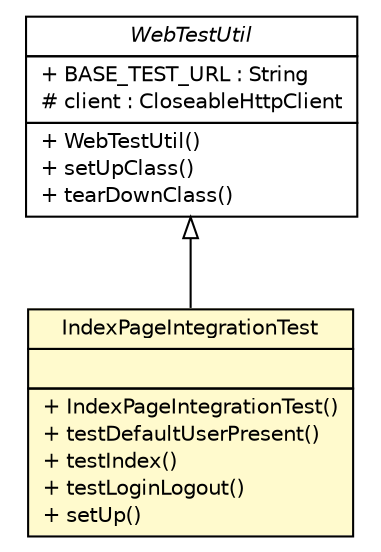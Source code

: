 #!/usr/local/bin/dot
#
# Class diagram 
# Generated by UMLGraph version R5_6-24-gf6e263 (http://www.umlgraph.org/)
#

digraph G {
	edge [fontname="Helvetica",fontsize=10,labelfontname="Helvetica",labelfontsize=10];
	node [fontname="Helvetica",fontsize=10,shape=plaintext];
	nodesep=0.25;
	ranksep=0.5;
	// nl.b3p.web.WebTestUtil
	c67 [label=<<table title="nl.b3p.web.WebTestUtil" border="0" cellborder="1" cellspacing="0" cellpadding="2" port="p" href="./WebTestUtil.html">
		<tr><td><table border="0" cellspacing="0" cellpadding="1">
<tr><td align="center" balign="center"><font face="Helvetica-Oblique"> WebTestUtil </font></td></tr>
		</table></td></tr>
		<tr><td><table border="0" cellspacing="0" cellpadding="1">
<tr><td align="left" balign="left"> + BASE_TEST_URL : String </td></tr>
<tr><td align="left" balign="left"> # client : CloseableHttpClient </td></tr>
		</table></td></tr>
		<tr><td><table border="0" cellspacing="0" cellpadding="1">
<tr><td align="left" balign="left"> + WebTestUtil() </td></tr>
<tr><td align="left" balign="left"> + setUpClass() </td></tr>
<tr><td align="left" balign="left"> + tearDownClass() </td></tr>
		</table></td></tr>
		</table>>, URL="./WebTestUtil.html", fontname="Helvetica", fontcolor="black", fontsize=10.0];
	// nl.b3p.web.IndexPageIntegrationTest
	c68 [label=<<table title="nl.b3p.web.IndexPageIntegrationTest" border="0" cellborder="1" cellspacing="0" cellpadding="2" port="p" bgcolor="lemonChiffon" href="./IndexPageIntegrationTest.html">
		<tr><td><table border="0" cellspacing="0" cellpadding="1">
<tr><td align="center" balign="center"> IndexPageIntegrationTest </td></tr>
		</table></td></tr>
		<tr><td><table border="0" cellspacing="0" cellpadding="1">
<tr><td align="left" balign="left">  </td></tr>
		</table></td></tr>
		<tr><td><table border="0" cellspacing="0" cellpadding="1">
<tr><td align="left" balign="left"> + IndexPageIntegrationTest() </td></tr>
<tr><td align="left" balign="left"> + testDefaultUserPresent() </td></tr>
<tr><td align="left" balign="left"> + testIndex() </td></tr>
<tr><td align="left" balign="left"> + testLoginLogout() </td></tr>
<tr><td align="left" balign="left"> + setUp() </td></tr>
		</table></td></tr>
		</table>>, URL="./IndexPageIntegrationTest.html", fontname="Helvetica", fontcolor="black", fontsize=10.0];
	//nl.b3p.web.IndexPageIntegrationTest extends nl.b3p.web.WebTestUtil
	c67:p -> c68:p [dir=back,arrowtail=empty];
}

